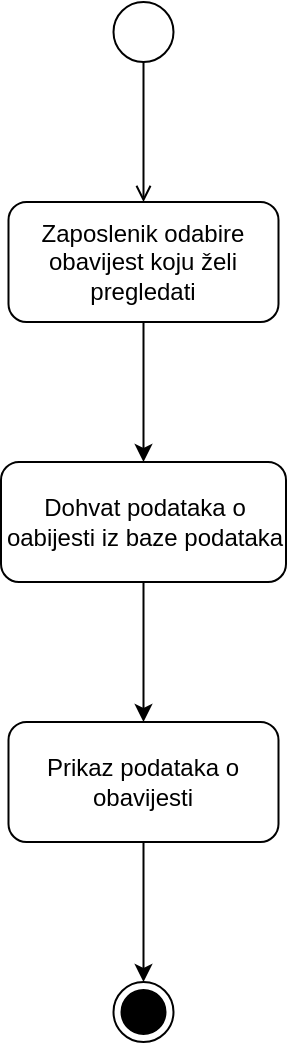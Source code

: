 <mxfile version="24.1.0" type="device">
  <diagram name="Page-1" id="TemVkgMP7wyeIV52e5PG">
    <mxGraphModel dx="1050" dy="621" grid="1" gridSize="10" guides="1" tooltips="1" connect="1" arrows="1" fold="1" page="1" pageScale="1" pageWidth="827" pageHeight="1169" math="0" shadow="0">
      <root>
        <mxCell id="0" />
        <mxCell id="1" parent="0" />
        <mxCell id="Oi2gGwJJ67l7BisuWLr1-1" value="" style="ellipse;html=1;" vertex="1" parent="1">
          <mxGeometry x="383.75" y="70" width="30" height="30" as="geometry" />
        </mxCell>
        <mxCell id="Oi2gGwJJ67l7BisuWLr1-2" value="" style="endArrow=open;html=1;rounded=0;align=center;verticalAlign=top;endFill=0;labelBackgroundColor=none;endSize=6;entryX=0.5;entryY=0;entryDx=0;entryDy=0;" edge="1" parent="1" source="Oi2gGwJJ67l7BisuWLr1-1" target="Oi2gGwJJ67l7BisuWLr1-4">
          <mxGeometry relative="1" as="geometry">
            <mxPoint x="395" y="160" as="targetPoint" />
          </mxGeometry>
        </mxCell>
        <mxCell id="Oi2gGwJJ67l7BisuWLr1-3" style="edgeStyle=orthogonalEdgeStyle;rounded=0;orthogonalLoop=1;jettySize=auto;html=1;exitX=0.5;exitY=1;exitDx=0;exitDy=0;entryX=0.5;entryY=0;entryDx=0;entryDy=0;" edge="1" parent="1" source="Oi2gGwJJ67l7BisuWLr1-4" target="Oi2gGwJJ67l7BisuWLr1-5">
          <mxGeometry relative="1" as="geometry">
            <mxPoint x="395" y="300" as="targetPoint" />
          </mxGeometry>
        </mxCell>
        <mxCell id="Oi2gGwJJ67l7BisuWLr1-4" value="Zaposlenik odabire obavijest koju želi pregledati" style="rounded=1;whiteSpace=wrap;html=1;" vertex="1" parent="1">
          <mxGeometry x="331.25" y="170" width="135" height="60" as="geometry" />
        </mxCell>
        <mxCell id="Oi2gGwJJ67l7BisuWLr1-5" value="Dohvat podataka o oabijesti iz baze podataka" style="rounded=1;whiteSpace=wrap;html=1;" vertex="1" parent="1">
          <mxGeometry x="327.5" y="300" width="142.5" height="60" as="geometry" />
        </mxCell>
        <mxCell id="Oi2gGwJJ67l7BisuWLr1-6" style="edgeStyle=orthogonalEdgeStyle;rounded=0;orthogonalLoop=1;jettySize=auto;html=1;exitX=0.5;exitY=1;exitDx=0;exitDy=0;entryX=0.5;entryY=0;entryDx=0;entryDy=0;" edge="1" parent="1" source="Oi2gGwJJ67l7BisuWLr1-5" target="Oi2gGwJJ67l7BisuWLr1-8">
          <mxGeometry relative="1" as="geometry">
            <mxPoint x="398.75" y="490" as="sourcePoint" />
          </mxGeometry>
        </mxCell>
        <mxCell id="Oi2gGwJJ67l7BisuWLr1-7" style="edgeStyle=orthogonalEdgeStyle;rounded=0;orthogonalLoop=1;jettySize=auto;html=1;exitX=0.5;exitY=1;exitDx=0;exitDy=0;entryX=0.5;entryY=0;entryDx=0;entryDy=0;" edge="1" parent="1" source="Oi2gGwJJ67l7BisuWLr1-8" target="Oi2gGwJJ67l7BisuWLr1-9">
          <mxGeometry relative="1" as="geometry" />
        </mxCell>
        <mxCell id="Oi2gGwJJ67l7BisuWLr1-8" value="Prikaz podataka o obavijesti" style="rounded=1;whiteSpace=wrap;html=1;" vertex="1" parent="1">
          <mxGeometry x="331.25" y="430" width="135" height="60" as="geometry" />
        </mxCell>
        <mxCell id="Oi2gGwJJ67l7BisuWLr1-9" value="" style="ellipse;html=1;shape=endState;fillColor=strokeColor;" vertex="1" parent="1">
          <mxGeometry x="383.75" y="560" width="30" height="30" as="geometry" />
        </mxCell>
      </root>
    </mxGraphModel>
  </diagram>
</mxfile>
